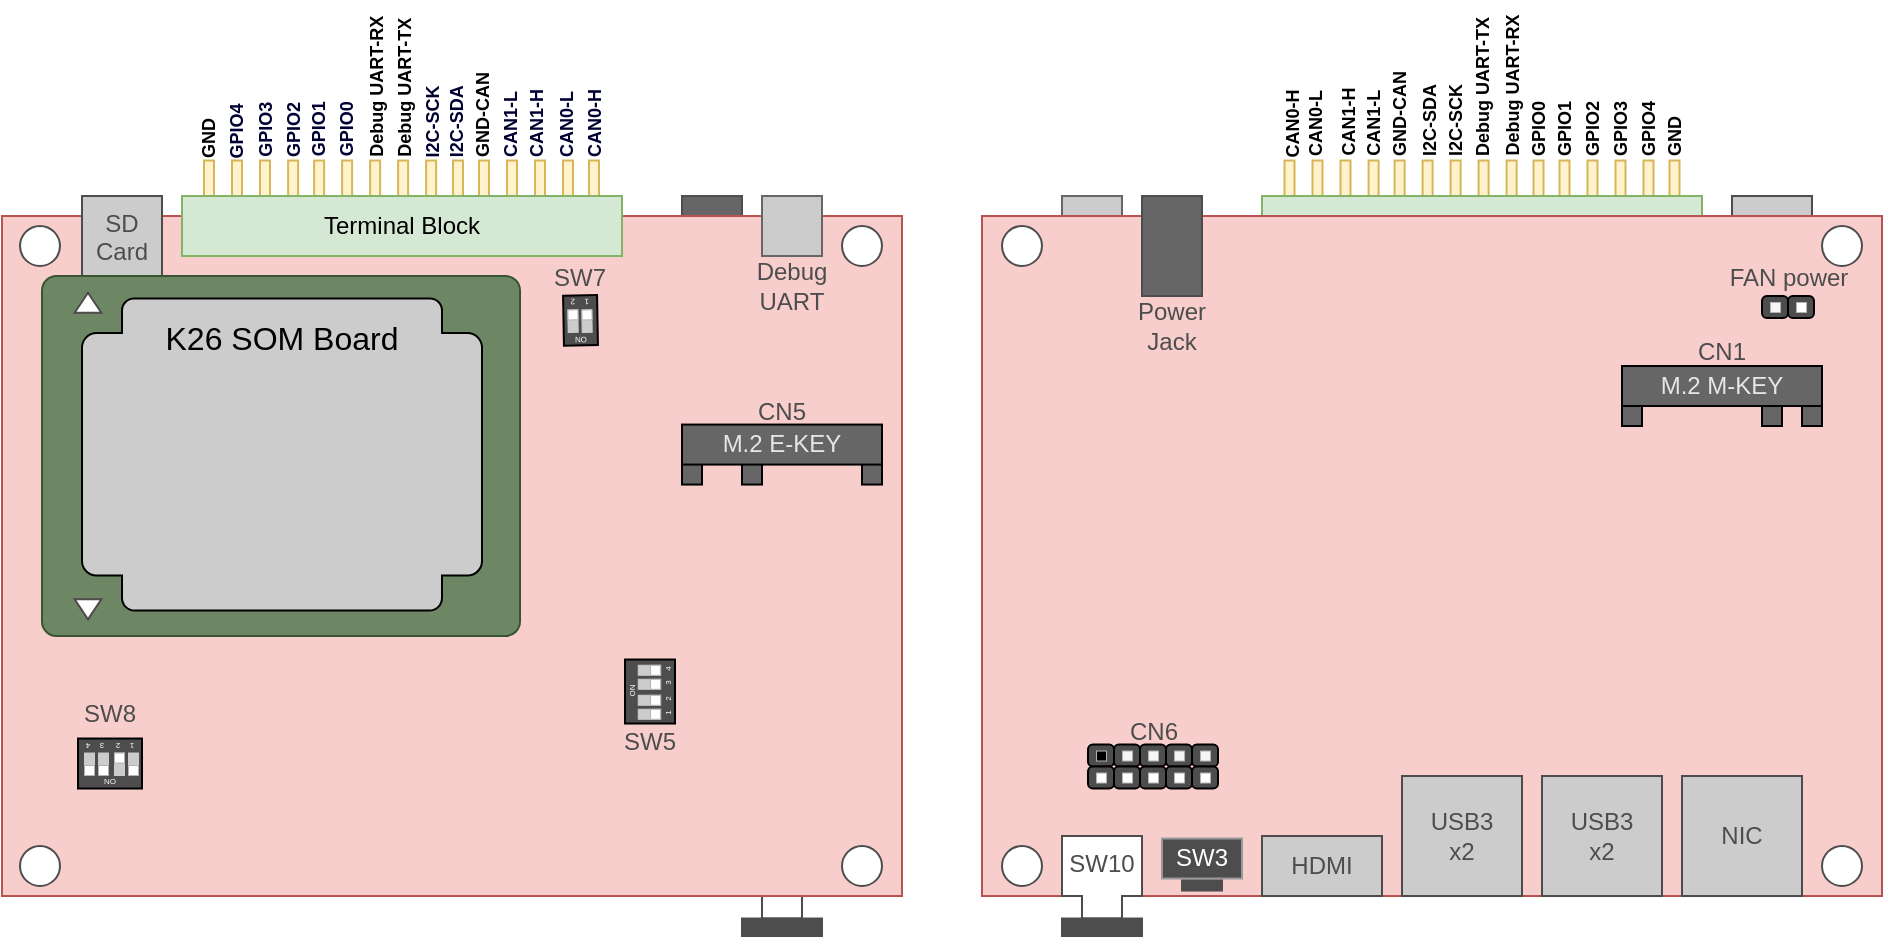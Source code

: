 <mxfile version="21.6.5" type="google">
  <diagram id="Auntro9jrCzOKTlbSB1T" name="Page-1">
    <mxGraphModel grid="1" page="1" gridSize="10" guides="1" tooltips="1" connect="1" arrows="1" fold="1" pageScale="1" pageWidth="850" pageHeight="1100" math="0" shadow="0">
      <root>
        <mxCell id="0" />
        <mxCell id="1" parent="0" />
        <mxCell id="RBWeou6Ohkpq0n6bIXao-404" value="" style="rounded=0;whiteSpace=wrap;html=1;strokeColor=#d6b656;fillColor=#fff2cc;" vertex="1" parent="1">
          <mxGeometry x="111.25" y="922.26" width="5" height="33.75" as="geometry" />
        </mxCell>
        <mxCell id="RBWeou6Ohkpq0n6bIXao-405" value="" style="rounded=0;whiteSpace=wrap;html=1;strokeColor=#d6b656;fillColor=#fff2cc;" vertex="1" parent="1">
          <mxGeometry x="125.25" y="922.26" width="5" height="33.75" as="geometry" />
        </mxCell>
        <mxCell id="RBWeou6Ohkpq0n6bIXao-406" value="" style="rounded=0;whiteSpace=wrap;html=1;strokeColor=#d6b656;fillColor=#fff2cc;" vertex="1" parent="1">
          <mxGeometry x="139.25" y="922.26" width="5" height="33.75" as="geometry" />
        </mxCell>
        <mxCell id="RBWeou6Ohkpq0n6bIXao-407" value="" style="rounded=0;whiteSpace=wrap;html=1;strokeColor=#d6b656;fillColor=#fff2cc;" vertex="1" parent="1">
          <mxGeometry x="153.31" y="922.26" width="5" height="33.75" as="geometry" />
        </mxCell>
        <mxCell id="RBWeou6Ohkpq0n6bIXao-408" value="" style="rounded=0;whiteSpace=wrap;html=1;strokeColor=#d6b656;fillColor=#fff2cc;" vertex="1" parent="1">
          <mxGeometry x="166.31" y="922.26" width="5" height="33.75" as="geometry" />
        </mxCell>
        <mxCell id="RBWeou6Ohkpq0n6bIXao-409" value="" style="rounded=0;whiteSpace=wrap;html=1;strokeColor=#d6b656;fillColor=#fff2cc;" vertex="1" parent="1">
          <mxGeometry x="180.31" y="922.26" width="5" height="33.75" as="geometry" />
        </mxCell>
        <mxCell id="RBWeou6Ohkpq0n6bIXao-410" value="" style="rounded=0;whiteSpace=wrap;html=1;strokeColor=#d6b656;fillColor=#fff2cc;" vertex="1" parent="1">
          <mxGeometry x="194.31" y="922.26" width="5" height="33.75" as="geometry" />
        </mxCell>
        <mxCell id="RBWeou6Ohkpq0n6bIXao-411" value="" style="rounded=0;whiteSpace=wrap;html=1;strokeColor=#d6b656;fillColor=#fff2cc;" vertex="1" parent="1">
          <mxGeometry x="208.31" y="922.26" width="5" height="33.75" as="geometry" />
        </mxCell>
        <mxCell id="RBWeou6Ohkpq0n6bIXao-412" value="" style="rounded=0;whiteSpace=wrap;html=1;strokeColor=#d6b656;fillColor=#fff2cc;" vertex="1" parent="1">
          <mxGeometry x="222.31" y="922.26" width="5" height="33.75" as="geometry" />
        </mxCell>
        <mxCell id="RBWeou6Ohkpq0n6bIXao-413" value="" style="rounded=0;whiteSpace=wrap;html=1;strokeColor=#d6b656;fillColor=#fff2cc;" vertex="1" parent="1">
          <mxGeometry x="235.75" y="922.26" width="5" height="33.75" as="geometry" />
        </mxCell>
        <mxCell id="RBWeou6Ohkpq0n6bIXao-414" value="" style="rounded=0;whiteSpace=wrap;html=1;strokeColor=#d6b656;fillColor=#fff2cc;" vertex="1" parent="1">
          <mxGeometry x="248.75" y="922.26" width="5" height="33.75" as="geometry" />
        </mxCell>
        <mxCell id="RBWeou6Ohkpq0n6bIXao-415" value="" style="rounded=0;whiteSpace=wrap;html=1;strokeColor=#d6b656;fillColor=#fff2cc;" vertex="1" parent="1">
          <mxGeometry x="262.75" y="922.26" width="5" height="33.75" as="geometry" />
        </mxCell>
        <mxCell id="RBWeou6Ohkpq0n6bIXao-416" value="" style="rounded=0;whiteSpace=wrap;html=1;strokeColor=#d6b656;fillColor=#fff2cc;" vertex="1" parent="1">
          <mxGeometry x="276.75" y="922.26" width="5" height="33.75" as="geometry" />
        </mxCell>
        <mxCell id="RBWeou6Ohkpq0n6bIXao-417" value="" style="rounded=0;whiteSpace=wrap;html=1;strokeColor=#d6b656;fillColor=#fff2cc;" vertex="1" parent="1">
          <mxGeometry x="290.75" y="922.26" width="5" height="33.75" as="geometry" />
        </mxCell>
        <mxCell id="RBWeou6Ohkpq0n6bIXao-418" value="" style="rounded=0;whiteSpace=wrap;html=1;strokeColor=#d6b656;fillColor=#fff2cc;" vertex="1" parent="1">
          <mxGeometry x="303.75" y="922.26" width="5" height="33.75" as="geometry" />
        </mxCell>
        <mxCell id="RBWeou6Ohkpq0n6bIXao-419" value="" style="rounded=0;whiteSpace=wrap;html=1;verticalAlign=top;strokeColor=#4D4D4D;fontColor=#4D4D4D;fillColor=#CCCCCC;" vertex="1" parent="1">
          <mxGeometry x="335" y="940.01" width="40" height="50" as="geometry" />
        </mxCell>
        <mxCell id="RBWeou6Ohkpq0n6bIXao-420" value="" style="rounded=0;whiteSpace=wrap;html=1;strokeColor=#666666;fontColor=#333333;fillColor=#CCCCCC;" vertex="1" parent="1">
          <mxGeometry y="940.01" width="30" height="30" as="geometry" />
        </mxCell>
        <mxCell id="RBWeou6Ohkpq0n6bIXao-421" value="" style="rounded=0;whiteSpace=wrap;html=1;strokeColor=#82b366;fillColor=#d5e8d4;" vertex="1" parent="1">
          <mxGeometry x="100" y="940.01" width="220" height="30" as="geometry" />
        </mxCell>
        <mxCell id="RBWeou6Ohkpq0n6bIXao-422" value="" style="rounded=0;whiteSpace=wrap;html=1;strokeColor=#b85450;fillColor=#f8cecc;" vertex="1" parent="1">
          <mxGeometry x="-40" y="950.01" width="450" height="340" as="geometry" />
        </mxCell>
        <mxCell id="RBWeou6Ohkpq0n6bIXao-423" value="" style="ellipse;whiteSpace=wrap;html=1;aspect=fixed;strokeColor=#4D4D4D;fontColor=#4D4D4D;" vertex="1" parent="1">
          <mxGeometry x="-30" y="955.01" width="20" height="20" as="geometry" />
        </mxCell>
        <mxCell id="RBWeou6Ohkpq0n6bIXao-424" value="" style="ellipse;whiteSpace=wrap;html=1;aspect=fixed;strokeColor=#4D4D4D;fontColor=#4D4D4D;" vertex="1" parent="1">
          <mxGeometry x="-30" y="1265.01" width="20" height="20" as="geometry" />
        </mxCell>
        <mxCell id="RBWeou6Ohkpq0n6bIXao-425" value="" style="ellipse;whiteSpace=wrap;html=1;aspect=fixed;strokeColor=#4D4D4D;fontColor=#4D4D4D;" vertex="1" parent="1">
          <mxGeometry x="380" y="1265.01" width="20" height="20" as="geometry" />
        </mxCell>
        <mxCell id="RBWeou6Ohkpq0n6bIXao-426" value="" style="ellipse;whiteSpace=wrap;html=1;aspect=fixed;strokeColor=#4D4D4D;fontColor=#4D4D4D;" vertex="1" parent="1">
          <mxGeometry x="380" y="955.01" width="20" height="20" as="geometry" />
        </mxCell>
        <mxCell id="RBWeou6Ohkpq0n6bIXao-427" value="" style="rounded=0;whiteSpace=wrap;html=1;strokeColor=#000000;fontColor=#4D4D4D;fillColor=#666666;" vertex="1" parent="1">
          <mxGeometry x="350" y="1035.01" width="10" height="20" as="geometry" />
        </mxCell>
        <mxCell id="RBWeou6Ohkpq0n6bIXao-428" value="" style="rounded=0;whiteSpace=wrap;html=1;strokeColor=#000000;fontColor=#4D4D4D;fillColor=#666666;" vertex="1" parent="1">
          <mxGeometry x="280" y="1035.01" width="10" height="20" as="geometry" />
        </mxCell>
        <mxCell id="RBWeou6Ohkpq0n6bIXao-429" value="" style="rounded=0;whiteSpace=wrap;html=1;strokeColor=#000000;fontColor=#4D4D4D;fillColor=#666666;" vertex="1" parent="1">
          <mxGeometry x="370" y="1035.01" width="10" height="20" as="geometry" />
        </mxCell>
        <mxCell id="RBWeou6Ohkpq0n6bIXao-430" value="&lt;span&gt;&lt;font color=&quot;#e6e6e6&quot;&gt;M.2 M-KEY&lt;/font&gt;&lt;/span&gt;" style="rounded=0;whiteSpace=wrap;html=1;strokeColor=#000000;fontColor=#4D4D4D;fillColor=#666666;" vertex="1" parent="1">
          <mxGeometry x="280" y="1025.01" width="100" height="20" as="geometry" />
        </mxCell>
        <mxCell id="RBWeou6Ohkpq0n6bIXao-431" value="NIC" style="rounded=0;whiteSpace=wrap;html=1;strokeColor=#4D4D4D;fontColor=#4D4D4D;fillColor=#CCCCCC;" vertex="1" parent="1">
          <mxGeometry x="310" y="1230.01" width="60" height="60" as="geometry" />
        </mxCell>
        <mxCell id="RBWeou6Ohkpq0n6bIXao-432" value="&lt;div&gt;USB3&lt;/div&gt;x2" style="rounded=0;whiteSpace=wrap;html=1;strokeColor=#4D4D4D;fontColor=#4D4D4D;fillColor=#CCCCCC;" vertex="1" parent="1">
          <mxGeometry x="170" y="1230.01" width="60" height="60" as="geometry" />
        </mxCell>
        <mxCell id="RBWeou6Ohkpq0n6bIXao-433" value="&lt;div&gt;USB3&lt;/div&gt;&lt;div&gt;x2&lt;br&gt;&lt;/div&gt;" style="rounded=0;whiteSpace=wrap;html=1;strokeColor=#4D4D4D;fontColor=#4D4D4D;fillColor=#CCCCCC;" vertex="1" parent="1">
          <mxGeometry x="240" y="1230.01" width="60" height="60" as="geometry" />
        </mxCell>
        <mxCell id="RBWeou6Ohkpq0n6bIXao-434" value="HDMI" style="rounded=0;whiteSpace=wrap;html=1;strokeColor=#4D4D4D;fontColor=#4D4D4D;fillColor=#CCCCCC;" vertex="1" parent="1">
          <mxGeometry x="100" y="1260.01" width="60" height="30" as="geometry" />
        </mxCell>
        <mxCell id="RBWeou6Ohkpq0n6bIXao-435" value="&lt;font color=&quot;#ffffff&quot;&gt;SW3&lt;/font&gt;" style="rounded=0;whiteSpace=wrap;html=1;strokeColor=#999999;fontColor=#4D4D4D;fillColor=#4D4D4D;" vertex="1" parent="1">
          <mxGeometry x="50" y="1261.26" width="40" height="20" as="geometry" />
        </mxCell>
        <mxCell id="RBWeou6Ohkpq0n6bIXao-436" value="" style="rounded=0;whiteSpace=wrap;html=1;strokeColor=#4D4D4D;fontColor=#4D4D4D;fillColor=#666666;" vertex="1" parent="1">
          <mxGeometry x="40" y="940.01" width="30" height="50" as="geometry" />
        </mxCell>
        <mxCell id="RBWeou6Ohkpq0n6bIXao-437" value="SW10" style="shape=tee;whiteSpace=wrap;html=1;dx=20;dy=30;verticalAlign=top;strokeColor=#4D4D4D;fontColor=#4D4D4D;" vertex="1" parent="1">
          <mxGeometry y="1260.01" width="40" height="41.25" as="geometry" />
        </mxCell>
        <mxCell id="RBWeou6Ohkpq0n6bIXao-438" value="&lt;div&gt;Power&lt;/div&gt;&lt;div&gt;Jack&lt;br&gt;&lt;/div&gt;" style="text;html=1;strokeColor=none;fillColor=none;align=center;verticalAlign=middle;whiteSpace=wrap;rounded=0;fontColor=#4D4D4D;" vertex="1" parent="1">
          <mxGeometry x="25" y="990.01" width="60" height="30" as="geometry" />
        </mxCell>
        <mxCell id="RBWeou6Ohkpq0n6bIXao-439" value="" style="rounded=0;whiteSpace=wrap;html=1;strokeColor=#4D4D4D;fontColor=#4D4D4D;fillColor=#4D4D4D;" vertex="1" parent="1">
          <mxGeometry x="60" y="1282.26" width="20" height="5" as="geometry" />
        </mxCell>
        <mxCell id="RBWeou6Ohkpq0n6bIXao-440" value="" style="group" connectable="0" vertex="1" parent="1">
          <mxGeometry x="65" y="1214.26" width="13" height="22" as="geometry" />
        </mxCell>
        <mxCell id="RBWeou6Ohkpq0n6bIXao-441" value="" style="rounded=1;whiteSpace=wrap;html=1;labelBackgroundColor=none;fontSize=16;fontColor=#000000;strokeColor=default;strokeWidth=1;fillColor=#4D4D4D;gradientColor=none;arcSize=22;" vertex="1" parent="RBWeou6Ohkpq0n6bIXao-440">
          <mxGeometry width="13" height="11" as="geometry" />
        </mxCell>
        <mxCell id="RBWeou6Ohkpq0n6bIXao-442" value="" style="rounded=1;whiteSpace=wrap;html=1;labelBackgroundColor=none;fontSize=16;fontColor=#000000;strokeColor=default;strokeWidth=1;fillColor=#4D4D4D;gradientColor=none;arcSize=22;" vertex="1" parent="RBWeou6Ohkpq0n6bIXao-440">
          <mxGeometry y="11" width="13" height="11" as="geometry" />
        </mxCell>
        <mxCell id="RBWeou6Ohkpq0n6bIXao-443" value="" style="rounded=0;whiteSpace=wrap;html=1;labelBackgroundColor=none;fontSize=16;strokeColor=#B3B3B3;strokeWidth=0.5;fillColor=#f5f5f5;fontColor=#333333;" vertex="1" parent="RBWeou6Ohkpq0n6bIXao-440">
          <mxGeometry x="4" y="3" width="5" height="5" as="geometry" />
        </mxCell>
        <mxCell id="RBWeou6Ohkpq0n6bIXao-444" value="" style="rounded=0;whiteSpace=wrap;html=1;labelBackgroundColor=none;fontSize=16;strokeColor=#B3B3B3;strokeWidth=0.5;fillColor=#FFFFFF;" vertex="1" parent="RBWeou6Ohkpq0n6bIXao-440">
          <mxGeometry x="4" y="14" width="5" height="5" as="geometry" />
        </mxCell>
        <mxCell id="RBWeou6Ohkpq0n6bIXao-452" value="&lt;div style=&quot;font-size: 9px;&quot;&gt;&lt;font&gt;&lt;span&gt;GND&lt;/span&gt;&lt;/font&gt;-CAN&lt;/div&gt;" style="text;html=1;strokeColor=none;fillColor=none;align=left;verticalAlign=middle;whiteSpace=wrap;rounded=0;rotation=-90;fontColor=#000000;fontStyle=1" vertex="1" parent="1">
          <mxGeometry x="137.51" y="883.04" width="62.97" height="15" as="geometry" />
        </mxCell>
        <mxCell id="RBWeou6Ohkpq0n6bIXao-453" value="&lt;div style=&quot;font-size: 9px;&quot;&gt;&lt;font color=&quot;#000000&quot; style=&quot;font-size: 9px;&quot;&gt;&lt;b&gt;GND&lt;/b&gt;&lt;/font&gt;&lt;/div&gt;" style="text;html=1;strokeColor=none;fillColor=none;align=left;verticalAlign=middle;whiteSpace=wrap;rounded=0;rotation=-90;fontColor=#4D4D4D;" vertex="1" parent="1">
          <mxGeometry x="294.93" y="902.98" width="22.63" height="15" as="geometry" />
        </mxCell>
        <mxCell id="RBWeou6Ohkpq0n6bIXao-454" value="&lt;div style=&quot;font-size: 9px;&quot;&gt;&lt;b style=&quot;&quot;&gt;&lt;font color=&quot;#000000&quot;&gt;GPIO4&lt;/font&gt;&lt;/b&gt;&lt;br&gt;&lt;/div&gt;" style="text;html=1;strokeColor=none;fillColor=none;align=left;verticalAlign=middle;whiteSpace=wrap;rounded=0;rotation=-90;fontColor=#4D4D4D;" vertex="1" parent="1">
          <mxGeometry x="281.93" y="902.98" width="22.63" height="15" as="geometry" />
        </mxCell>
        <mxCell id="RBWeou6Ohkpq0n6bIXao-455" value="&lt;div style=&quot;font-size: 9px;&quot;&gt;&lt;b style=&quot;&quot;&gt;&lt;font color=&quot;#000000&quot;&gt;GPIO3&lt;/font&gt;&lt;/b&gt;&lt;br&gt;&lt;/div&gt;" style="text;html=1;strokeColor=none;fillColor=none;align=left;verticalAlign=middle;whiteSpace=wrap;rounded=0;rotation=-90;fontColor=#4D4D4D;" vertex="1" parent="1">
          <mxGeometry x="267.93" y="902.98" width="22.63" height="15" as="geometry" />
        </mxCell>
        <mxCell id="RBWeou6Ohkpq0n6bIXao-456" value="&lt;div style=&quot;font-size: 9px;&quot;&gt;&lt;b style=&quot;&quot;&gt;&lt;font color=&quot;#000000&quot;&gt;GPIO2&lt;/font&gt;&lt;/b&gt;&lt;/div&gt;" style="text;html=1;strokeColor=none;fillColor=none;align=left;verticalAlign=middle;whiteSpace=wrap;rounded=0;rotation=-90;fontColor=#4D4D4D;" vertex="1" parent="1">
          <mxGeometry x="253.93" y="902.98" width="22.63" height="15" as="geometry" />
        </mxCell>
        <mxCell id="RBWeou6Ohkpq0n6bIXao-457" value="&lt;div style=&quot;font-size: 9px;&quot;&gt;&lt;b style=&quot;&quot;&gt;&lt;font color=&quot;#000000&quot;&gt;GPIO1&lt;/font&gt;&lt;/b&gt;&lt;/div&gt;" style="text;html=1;strokeColor=none;fillColor=none;align=left;verticalAlign=middle;whiteSpace=wrap;rounded=0;rotation=-90;fontColor=#4D4D4D;" vertex="1" parent="1">
          <mxGeometry x="239.94" y="902.98" width="22.63" height="15" as="geometry" />
        </mxCell>
        <mxCell id="RBWeou6Ohkpq0n6bIXao-458" value="&lt;div style=&quot;font-size: 9px;&quot;&gt;&lt;b style=&quot;&quot;&gt;&lt;font color=&quot;#000000&quot;&gt;GPIO0&lt;/font&gt;&lt;/b&gt;&lt;/div&gt;" style="text;html=1;strokeColor=none;fillColor=none;align=left;verticalAlign=middle;whiteSpace=wrap;rounded=0;rotation=-90;fontColor=#4D4D4D;" vertex="1" parent="1">
          <mxGeometry x="226.93" y="902.98" width="22.63" height="15" as="geometry" />
        </mxCell>
        <mxCell id="RBWeou6Ohkpq0n6bIXao-459" value="&lt;div style=&quot;font-size: 9px;&quot;&gt;&lt;font color=&quot;#000000&quot;&gt;&lt;b&gt;Debug UART-RX&lt;/b&gt;&lt;/font&gt;&lt;br&gt;&lt;/div&gt;" style="text;html=1;strokeColor=none;fillColor=none;align=left;verticalAlign=middle;whiteSpace=wrap;rounded=0;rotation=-90;fontColor=#4D4D4D;" vertex="1" parent="1">
          <mxGeometry x="185.78" y="874.55" width="78.94" height="15" as="geometry" />
        </mxCell>
        <mxCell id="RBWeou6Ohkpq0n6bIXao-460" value="&lt;div style=&quot;font-size: 9px;&quot;&gt;&lt;font color=&quot;#000000&quot;&gt;&lt;b&gt;Debug UART-&lt;span style=&quot;background-color: initial;&quot;&gt;TX&lt;/span&gt;&lt;/b&gt;&lt;/font&gt;&lt;/div&gt;" style="text;html=1;strokeColor=none;fillColor=none;align=left;verticalAlign=middle;whiteSpace=wrap;rounded=0;rotation=-90;fontColor=#4D4D4D;" vertex="1" parent="1">
          <mxGeometry x="174.49" y="878.55" width="71.51" height="15" as="geometry" />
        </mxCell>
        <mxCell id="RBWeou6Ohkpq0n6bIXao-461" value="&lt;div style=&quot;font-size: 9px;&quot;&gt;&lt;div&gt;&lt;b style=&quot;&quot;&gt;&lt;font color=&quot;#000000&quot;&gt;I2C-SCK&lt;/font&gt;&lt;/b&gt;&lt;/div&gt;&lt;/div&gt;" style="text;html=1;strokeColor=none;fillColor=none;align=left;verticalAlign=middle;whiteSpace=wrap;rounded=0;rotation=-90;fontColor=#4D4D4D;" vertex="1" parent="1">
          <mxGeometry x="175" y="892.55" width="43.94" height="15" as="geometry" />
        </mxCell>
        <mxCell id="RBWeou6Ohkpq0n6bIXao-462" value="&lt;div style=&quot;font-size: 9px;&quot;&gt;&lt;b style=&quot;&quot;&gt;&lt;font color=&quot;#000000&quot;&gt;I2C-SDA&lt;/font&gt;&lt;/b&gt;&lt;br&gt;&lt;/div&gt;" style="text;html=1;strokeColor=none;fillColor=none;align=left;verticalAlign=middle;whiteSpace=wrap;rounded=0;rotation=-90;fontColor=#4D4D4D;" vertex="1" parent="1">
          <mxGeometry x="162.03" y="892.55" width="43.94" height="15" as="geometry" />
        </mxCell>
        <mxCell id="RBWeou6Ohkpq0n6bIXao-463" value="&lt;div style=&quot;font-size: 9px;&quot;&gt;&lt;div&gt;&lt;b style=&quot;&quot;&gt;&lt;font color=&quot;#000000&quot;&gt;CAN1-L&lt;/font&gt;&lt;/b&gt;&lt;/div&gt;&lt;/div&gt;" style="text;html=1;strokeColor=none;fillColor=none;align=left;verticalAlign=middle;whiteSpace=wrap;rounded=0;rotation=-90;fontColor=#4D4D4D;" vertex="1" parent="1">
          <mxGeometry x="133.84" y="892.55" width="43.94" height="15" as="geometry" />
        </mxCell>
        <mxCell id="RBWeou6Ohkpq0n6bIXao-464" value="&lt;div style=&quot;font-size: 9px;&quot;&gt;&lt;div&gt;&lt;b style=&quot;&quot;&gt;&lt;font color=&quot;#000000&quot;&gt;CAN1-H&lt;/font&gt;&lt;/b&gt;&lt;/div&gt;&lt;/div&gt;" style="text;html=1;strokeColor=none;fillColor=none;align=left;verticalAlign=middle;whiteSpace=wrap;rounded=0;rotation=-90;fontColor=#4D4D4D;" vertex="1" parent="1">
          <mxGeometry x="121.06" y="892.26" width="43.94" height="15" as="geometry" />
        </mxCell>
        <mxCell id="RBWeou6Ohkpq0n6bIXao-465" value="&lt;div style=&quot;font-size: 9px;&quot;&gt;&lt;b style=&quot;&quot;&gt;&lt;font color=&quot;#000000&quot;&gt;CAN0-L&lt;/font&gt;&lt;/b&gt;&lt;br&gt;&lt;/div&gt;" style="text;html=1;strokeColor=none;fillColor=none;align=left;verticalAlign=middle;whiteSpace=wrap;rounded=0;rotation=-90;fontColor=#4D4D4D;" vertex="1" parent="1">
          <mxGeometry x="105.03" y="892.55" width="43.94" height="15" as="geometry" />
        </mxCell>
        <mxCell id="RBWeou6Ohkpq0n6bIXao-466" value="&lt;div style=&quot;font-size: 9px;&quot;&gt;&lt;b style=&quot;&quot;&gt;&lt;font color=&quot;#000000&quot;&gt;CAN0-H&lt;/font&gt;&lt;/b&gt;&lt;br&gt;&lt;/div&gt;" style="text;html=1;strokeColor=none;fillColor=none;align=left;verticalAlign=middle;whiteSpace=wrap;rounded=0;rotation=-90;fontColor=#4D4D4D;" vertex="1" parent="1">
          <mxGeometry x="93.03" y="893.26" width="43.94" height="15" as="geometry" />
        </mxCell>
        <mxCell id="RBWeou6Ohkpq0n6bIXao-547" value="&lt;div style=&quot;font-size: 9px;&quot;&gt;&lt;font color=&quot;#000000&quot;&gt;&lt;b&gt;GND-CAN&lt;/b&gt;&lt;/font&gt;&lt;br&gt;&lt;/div&gt;" style="text;html=1;strokeColor=none;fillColor=none;align=left;verticalAlign=middle;whiteSpace=wrap;rounded=0;rotation=-90;fontColor=#4D4D4D;" vertex="1" parent="1">
          <mxGeometry x="-319.49" y="884.46" width="60.97" height="15" as="geometry" />
        </mxCell>
        <mxCell id="RBWeou6Ohkpq0n6bIXao-548" value="" style="rounded=0;whiteSpace=wrap;html=1;strokeColor=#d6b656;fillColor=#fff2cc;" vertex="1" parent="1">
          <mxGeometry x="-429" y="922.26" width="5" height="33.75" as="geometry" />
        </mxCell>
        <mxCell id="RBWeou6Ohkpq0n6bIXao-550" value="" style="rounded=0;whiteSpace=wrap;html=1;strokeColor=#d6b656;fillColor=#fff2cc;" vertex="1" parent="1">
          <mxGeometry x="-415" y="922.26" width="5" height="33.75" as="geometry" />
        </mxCell>
        <mxCell id="RBWeou6Ohkpq0n6bIXao-552" value="" style="rounded=0;whiteSpace=wrap;html=1;strokeColor=#d6b656;fillColor=#fff2cc;" vertex="1" parent="1">
          <mxGeometry x="-401" y="922.26" width="5" height="33.75" as="geometry" />
        </mxCell>
        <mxCell id="RBWeou6Ohkpq0n6bIXao-554" value="" style="rounded=0;whiteSpace=wrap;html=1;strokeColor=#d6b656;fillColor=#fff2cc;" vertex="1" parent="1">
          <mxGeometry x="-386.94" y="922.26" width="5" height="33.75" as="geometry" />
        </mxCell>
        <mxCell id="RBWeou6Ohkpq0n6bIXao-555" value="" style="rounded=0;whiteSpace=wrap;html=1;strokeColor=#d6b656;fillColor=#fff2cc;" vertex="1" parent="1">
          <mxGeometry x="-373.94" y="922.26" width="5" height="33.75" as="geometry" />
        </mxCell>
        <mxCell id="RBWeou6Ohkpq0n6bIXao-556" value="" style="rounded=0;whiteSpace=wrap;html=1;strokeColor=#d6b656;fillColor=#fff2cc;" vertex="1" parent="1">
          <mxGeometry x="-359.94" y="922.26" width="5" height="33.75" as="geometry" />
        </mxCell>
        <mxCell id="RBWeou6Ohkpq0n6bIXao-557" value="" style="rounded=0;whiteSpace=wrap;html=1;strokeColor=#d6b656;fillColor=#fff2cc;" vertex="1" parent="1">
          <mxGeometry x="-345.94" y="922.26" width="5" height="33.75" as="geometry" />
        </mxCell>
        <mxCell id="RBWeou6Ohkpq0n6bIXao-558" value="" style="rounded=0;whiteSpace=wrap;html=1;strokeColor=#d6b656;fillColor=#fff2cc;" vertex="1" parent="1">
          <mxGeometry x="-331.94" y="922.26" width="5" height="33.75" as="geometry" />
        </mxCell>
        <mxCell id="RBWeou6Ohkpq0n6bIXao-559" value="" style="rounded=0;whiteSpace=wrap;html=1;strokeColor=#d6b656;fillColor=#fff2cc;" vertex="1" parent="1">
          <mxGeometry x="-317.94" y="922.26" width="5" height="33.75" as="geometry" />
        </mxCell>
        <mxCell id="RBWeou6Ohkpq0n6bIXao-560" value="" style="rounded=0;whiteSpace=wrap;html=1;strokeColor=#d6b656;fillColor=#fff2cc;" vertex="1" parent="1">
          <mxGeometry x="-304.5" y="922.26" width="5" height="33.75" as="geometry" />
        </mxCell>
        <mxCell id="RBWeou6Ohkpq0n6bIXao-561" value="" style="rounded=0;whiteSpace=wrap;html=1;strokeColor=#d6b656;fillColor=#fff2cc;" vertex="1" parent="1">
          <mxGeometry x="-291.5" y="922.26" width="5" height="33.75" as="geometry" />
        </mxCell>
        <mxCell id="RBWeou6Ohkpq0n6bIXao-562" value="" style="rounded=0;whiteSpace=wrap;html=1;strokeColor=#d6b656;fillColor=#fff2cc;" vertex="1" parent="1">
          <mxGeometry x="-277.5" y="922.26" width="5" height="33.75" as="geometry" />
        </mxCell>
        <mxCell id="RBWeou6Ohkpq0n6bIXao-563" value="" style="rounded=0;whiteSpace=wrap;html=1;strokeColor=#d6b656;fillColor=#fff2cc;" vertex="1" parent="1">
          <mxGeometry x="-263.5" y="922.26" width="5" height="33.75" as="geometry" />
        </mxCell>
        <mxCell id="RBWeou6Ohkpq0n6bIXao-564" value="" style="rounded=0;whiteSpace=wrap;html=1;strokeColor=#d6b656;fillColor=#fff2cc;" vertex="1" parent="1">
          <mxGeometry x="-249.5" y="922.26" width="5" height="33.75" as="geometry" />
        </mxCell>
        <mxCell id="RBWeou6Ohkpq0n6bIXao-565" value="" style="rounded=0;whiteSpace=wrap;html=1;strokeColor=#d6b656;fillColor=#fff2cc;" vertex="1" parent="1">
          <mxGeometry x="-236.5" y="922.26" width="5" height="33.75" as="geometry" />
        </mxCell>
        <mxCell id="RBWeou6Ohkpq0n6bIXao-566" value="LED" style="shape=tee;whiteSpace=wrap;html=1;dx=20;dy=30;verticalAlign=top;strokeColor=#4D4D4D;fontColor=#4D4D4D;" vertex="1" parent="1">
          <mxGeometry x="-160.0" y="1260.01" width="40" height="41.25" as="geometry" />
        </mxCell>
        <mxCell id="RBWeou6Ohkpq0n6bIXao-567" value="" style="rounded=0;whiteSpace=wrap;html=1;strokeColor=#4D4D4D;fontColor=#4D4D4D;fillColor=#666666;" vertex="1" parent="1">
          <mxGeometry x="-190.0" y="940.01" width="30" height="30" as="geometry" />
        </mxCell>
        <mxCell id="RBWeou6Ohkpq0n6bIXao-568" value="" style="rounded=0;whiteSpace=wrap;html=1;strokeColor=#b85450;fillColor=#f8cecc;" vertex="1" parent="1">
          <mxGeometry x="-530" y="950.01" width="450" height="340" as="geometry" />
        </mxCell>
        <mxCell id="RBWeou6Ohkpq0n6bIXao-569" value="" style="ellipse;whiteSpace=wrap;html=1;aspect=fixed;strokeColor=#4D4D4D;fontColor=#4D4D4D;" vertex="1" parent="1">
          <mxGeometry x="-521" y="955.01" width="20" height="20" as="geometry" />
        </mxCell>
        <mxCell id="RBWeou6Ohkpq0n6bIXao-570" value="" style="ellipse;whiteSpace=wrap;html=1;aspect=fixed;strokeColor=#4D4D4D;fontColor=#4D4D4D;" vertex="1" parent="1">
          <mxGeometry x="-521" y="1265.01" width="20" height="20" as="geometry" />
        </mxCell>
        <mxCell id="RBWeou6Ohkpq0n6bIXao-571" value="" style="ellipse;whiteSpace=wrap;html=1;aspect=fixed;strokeColor=#4D4D4D;fontColor=#4D4D4D;" vertex="1" parent="1">
          <mxGeometry x="-110.0" y="1265.01" width="20" height="20" as="geometry" />
        </mxCell>
        <mxCell id="RBWeou6Ohkpq0n6bIXao-572" value="" style="ellipse;whiteSpace=wrap;html=1;aspect=fixed;strokeColor=#4D4D4D;fontColor=#4D4D4D;fillColor=default;" vertex="1" parent="1">
          <mxGeometry x="-110.0" y="955.01" width="20" height="20" as="geometry" />
        </mxCell>
        <mxCell id="RBWeou6Ohkpq0n6bIXao-573" value="Terminal Block" style="rounded=0;whiteSpace=wrap;html=1;strokeColor=#82b366;fillColor=#d5e8d4;" vertex="1" parent="1">
          <mxGeometry x="-440" y="940.01" width="220" height="30" as="geometry" />
        </mxCell>
        <mxCell id="RBWeou6Ohkpq0n6bIXao-574" value="" style="rounded=0;whiteSpace=wrap;html=1;strokeColor=#666666;fontColor=#333333;fillColor=#CCCCCC;" vertex="1" parent="1">
          <mxGeometry x="-150.0" y="940.01" width="30" height="30" as="geometry" />
        </mxCell>
        <mxCell id="RBWeou6Ohkpq0n6bIXao-575" value="" style="rounded=0;whiteSpace=wrap;html=1;strokeColor=#000000;fontColor=#4D4D4D;fillColor=#666666;" vertex="1" parent="1">
          <mxGeometry x="-160.0" y="1064.28" width="10" height="20" as="geometry" />
        </mxCell>
        <mxCell id="RBWeou6Ohkpq0n6bIXao-576" value="" style="rounded=0;whiteSpace=wrap;html=1;strokeColor=#000000;fontColor=#4D4D4D;fillColor=#666666;" vertex="1" parent="1">
          <mxGeometry x="-190.0" y="1064.28" width="10" height="20" as="geometry" />
        </mxCell>
        <mxCell id="RBWeou6Ohkpq0n6bIXao-577" value="" style="rounded=0;whiteSpace=wrap;html=1;strokeColor=#000000;fontColor=#4D4D4D;fillColor=#666666;" vertex="1" parent="1">
          <mxGeometry x="-100.0" y="1064.28" width="10" height="20" as="geometry" />
        </mxCell>
        <mxCell id="RBWeou6Ohkpq0n6bIXao-578" value="&lt;font color=&quot;#e6e6e6&quot;&gt;M.2 E-KEY&lt;/font&gt;" style="rounded=0;whiteSpace=wrap;html=1;strokeColor=#000000;fontColor=#4D4D4D;fillColor=#666666;" vertex="1" parent="1">
          <mxGeometry x="-190.0" y="1054.28" width="100" height="20" as="geometry" />
        </mxCell>
        <mxCell id="RBWeou6Ohkpq0n6bIXao-579" value="&lt;div&gt;SD&lt;/div&gt;&lt;div&gt;Card&lt;br&gt;&lt;/div&gt;" style="rounded=0;whiteSpace=wrap;html=1;verticalAlign=top;strokeColor=#4D4D4D;fontColor=#4D4D4D;fillColor=#CCCCCC;" vertex="1" parent="1">
          <mxGeometry x="-490" y="940.01" width="40" height="50" as="geometry" />
        </mxCell>
        <mxCell id="RBWeou6Ohkpq0n6bIXao-580" value="&lt;div&gt;&lt;br&gt;&lt;/div&gt;" style="rounded=1;whiteSpace=wrap;html=1;strokeColor=#3A5431;fillColor=#6d8764;fontColor=#ffffff;arcSize=4;" vertex="1" parent="1">
          <mxGeometry x="-510" y="980.01" width="239" height="180" as="geometry" />
        </mxCell>
        <mxCell id="RBWeou6Ohkpq0n6bIXao-581" value="" style="triangle;whiteSpace=wrap;html=1;rotation=90;strokeColor=#4D4D4D;fontColor=#4D4D4D;" vertex="1" parent="1">
          <mxGeometry x="-492" y="1140.01" width="10" height="13.33" as="geometry" />
        </mxCell>
        <mxCell id="RBWeou6Ohkpq0n6bIXao-582" value="" style="triangle;whiteSpace=wrap;html=1;rotation=-90;strokeColor=#4D4D4D;fontColor=#4D4D4D;" vertex="1" parent="1">
          <mxGeometry x="-492" y="986.68" width="10" height="13.33" as="geometry" />
        </mxCell>
        <mxCell id="RBWeou6Ohkpq0n6bIXao-583" value="Debug UART" style="text;html=1;strokeColor=none;fillColor=none;align=center;verticalAlign=middle;whiteSpace=wrap;rounded=0;fontColor=#4D4D4D;" vertex="1" parent="1">
          <mxGeometry x="-165.0" y="970.01" width="60" height="30" as="geometry" />
        </mxCell>
        <mxCell id="RBWeou6Ohkpq0n6bIXao-584" value="" style="group" connectable="0" vertex="1" parent="1">
          <mxGeometry x="-490" y="991.26" width="200" height="156.03" as="geometry" />
        </mxCell>
        <mxCell id="RBWeou6Ohkpq0n6bIXao-585" value="" style="rounded=1;whiteSpace=wrap;html=1;labelBackgroundColor=none;fontSize=16;fontColor=#E6E6E6;strokeColor=#000000;fillColor=#CCCCCC;arcSize=20;" vertex="1" parent="RBWeou6Ohkpq0n6bIXao-584">
          <mxGeometry x="20" width="160" height="30" as="geometry" />
        </mxCell>
        <mxCell id="RBWeou6Ohkpq0n6bIXao-586" value="" style="rounded=1;whiteSpace=wrap;html=1;labelBackgroundColor=none;fontSize=16;fontColor=#E6E6E6;strokeColor=#000000;fillColor=#CCCCCC;arcSize=21;" vertex="1" parent="RBWeou6Ohkpq0n6bIXao-584">
          <mxGeometry x="20" y="126.03" width="160" height="30" as="geometry" />
        </mxCell>
        <mxCell id="RBWeou6Ohkpq0n6bIXao-587" value="" style="rounded=1;whiteSpace=wrap;html=1;labelBackgroundColor=none;fontSize=16;fontColor=#E6E6E6;strokeColor=#000000;fillColor=#CCCCCC;arcSize=6;" vertex="1" parent="RBWeou6Ohkpq0n6bIXao-584">
          <mxGeometry y="17.28" width="200" height="121.25" as="geometry" />
        </mxCell>
        <mxCell id="RBWeou6Ohkpq0n6bIXao-588" value="" style="rounded=1;whiteSpace=wrap;html=1;labelBackgroundColor=none;fontSize=16;fontColor=#E6E6E6;strokeColor=none;fillColor=#CCCCCC;arcSize=0;gradientColor=none;" vertex="1" parent="RBWeou6Ohkpq0n6bIXao-584">
          <mxGeometry x="20.5" y="117.28" width="159" height="30" as="geometry" />
        </mxCell>
        <mxCell id="RBWeou6Ohkpq0n6bIXao-589" value="" style="rounded=1;whiteSpace=wrap;html=1;labelBackgroundColor=none;fontSize=16;fontColor=#E6E6E6;strokeColor=none;fillColor=#CCCCCC;arcSize=0;gradientColor=none;" vertex="1" parent="RBWeou6Ohkpq0n6bIXao-584">
          <mxGeometry x="20.5" y="12.28" width="159" height="30" as="geometry" />
        </mxCell>
        <mxCell id="RBWeou6Ohkpq0n6bIXao-590" value="&lt;div&gt;&lt;font color=&quot;#000000&quot;&gt;K26 SOM Board&lt;/font&gt;&lt;/div&gt;" style="text;html=1;strokeColor=none;fillColor=none;align=center;verticalAlign=middle;whiteSpace=wrap;rounded=0;labelBackgroundColor=none;fontSize=16;fontColor=#E6E6E6;" vertex="1" parent="RBWeou6Ohkpq0n6bIXao-584">
          <mxGeometry x="30" y="4.26" width="140" height="30" as="geometry" />
        </mxCell>
        <mxCell id="RBWeou6Ohkpq0n6bIXao-591" value="SW7" style="text;html=1;strokeColor=none;fillColor=none;align=center;verticalAlign=middle;whiteSpace=wrap;rounded=0;fontColor=#4D4D4D;" vertex="1" parent="1">
          <mxGeometry x="-256.5" y="971.26" width="30" height="20" as="geometry" />
        </mxCell>
        <mxCell id="RBWeou6Ohkpq0n6bIXao-600" value="SW8" style="text;html=1;strokeColor=none;fillColor=none;align=center;verticalAlign=middle;whiteSpace=wrap;rounded=0;fontColor=#4D4D4D;" vertex="1" parent="1">
          <mxGeometry x="-491" y="1188.76" width="30" height="20" as="geometry" />
        </mxCell>
        <mxCell id="RBWeou6Ohkpq0n6bIXao-601" value="SW5" style="text;html=1;strokeColor=none;fillColor=none;align=center;verticalAlign=middle;whiteSpace=wrap;rounded=0;fontColor=#4D4D4D;" vertex="1" parent="1">
          <mxGeometry x="-221.0" y="1202.51" width="30" height="20" as="geometry" />
        </mxCell>
        <mxCell id="RBWeou6Ohkpq0n6bIXao-602" value="" style="group;rotation=-180;" connectable="0" vertex="1" parent="1">
          <mxGeometry x="-492" y="1211.26" width="32.25" height="28.87" as="geometry" />
        </mxCell>
        <mxCell id="RBWeou6Ohkpq0n6bIXao-603" value="" style="rounded=0;whiteSpace=wrap;html=1;labelBackgroundColor=none;fontSize=16;fontColor=#000000;strokeColor=default;strokeWidth=1;fillColor=#4D4D4D;gradientColor=none;rotation=-180;" vertex="1" parent="RBWeou6Ohkpq0n6bIXao-602">
          <mxGeometry width="32" height="25" as="geometry" />
        </mxCell>
        <mxCell id="RBWeou6Ohkpq0n6bIXao-604" value="" style="rounded=0;whiteSpace=wrap;html=1;labelBackgroundColor=none;fontSize=16;fontColor=#000000;strokeColor=#CCCCCC;strokeWidth=0.5;fillColor=#CCCCCC;gradientColor=none;rotation=-180;" vertex="1" parent="RBWeou6Ohkpq0n6bIXao-602">
          <mxGeometry x="25" y="7" width="5" height="11.25" as="geometry" />
        </mxCell>
        <mxCell id="RBWeou6Ohkpq0n6bIXao-605" value="" style="rounded=0;whiteSpace=wrap;html=1;labelBackgroundColor=none;fontSize=16;fontColor=#000000;strokeColor=#CCCCCC;strokeWidth=0.5;fillColor=#CCCCCC;gradientColor=none;rotation=-180;" vertex="1" parent="RBWeou6Ohkpq0n6bIXao-602">
          <mxGeometry x="18" y="7" width="5" height="11.25" as="geometry" />
        </mxCell>
        <mxCell id="RBWeou6Ohkpq0n6bIXao-606" value="" style="rounded=0;whiteSpace=wrap;html=1;labelBackgroundColor=none;fontSize=16;fontColor=#000000;strokeColor=#CCCCCC;strokeWidth=0.5;fillColor=#CCCCCC;gradientColor=none;rotation=-180;" vertex="1" parent="RBWeou6Ohkpq0n6bIXao-602">
          <mxGeometry x="10" y="7" width="5" height="11.25" as="geometry" />
        </mxCell>
        <mxCell id="RBWeou6Ohkpq0n6bIXao-607" value="" style="rounded=0;whiteSpace=wrap;html=1;labelBackgroundColor=none;fontSize=16;fontColor=#000000;strokeColor=#CCCCCC;strokeWidth=0.5;fillColor=#CCCCCC;gradientColor=none;rotation=-180;" vertex="1" parent="RBWeou6Ohkpq0n6bIXao-602">
          <mxGeometry x="3" y="7" width="5" height="11.25" as="geometry" />
        </mxCell>
        <mxCell id="RBWeou6Ohkpq0n6bIXao-608" value="" style="rounded=0;whiteSpace=wrap;html=1;labelBackgroundColor=none;fontSize=16;fontColor=#000000;strokeColor=#B3B3B3;strokeWidth=0.5;fillColor=#FFFFFF;gradientColor=none;rotation=-180;" vertex="1" parent="RBWeou6Ohkpq0n6bIXao-602">
          <mxGeometry x="3" y="13.25" width="5" height="5" as="geometry" />
        </mxCell>
        <mxCell id="RBWeou6Ohkpq0n6bIXao-609" value="" style="rounded=0;whiteSpace=wrap;html=1;labelBackgroundColor=none;fontSize=16;fontColor=#000000;strokeColor=#B3B3B3;strokeWidth=0.5;fillColor=#FFFFFF;gradientColor=none;rotation=-180;" vertex="1" parent="RBWeou6Ohkpq0n6bIXao-602">
          <mxGeometry x="10" y="13.25" width="5" height="5" as="geometry" />
        </mxCell>
        <mxCell id="RBWeou6Ohkpq0n6bIXao-610" value="" style="rounded=0;whiteSpace=wrap;html=1;labelBackgroundColor=none;fontSize=16;fontColor=#000000;strokeColor=#B3B3B3;strokeWidth=0.5;fillColor=#FFFFFF;gradientColor=none;rotation=-180;" vertex="1" parent="RBWeou6Ohkpq0n6bIXao-602">
          <mxGeometry x="18" y="7" width="5" height="5" as="geometry" />
        </mxCell>
        <mxCell id="RBWeou6Ohkpq0n6bIXao-611" value="" style="rounded=0;whiteSpace=wrap;html=1;labelBackgroundColor=none;fontSize=16;fontColor=#000000;strokeColor=#B3B3B3;strokeWidth=0.5;fillColor=#FFFFFF;gradientColor=none;rotation=-180;" vertex="1" parent="RBWeou6Ohkpq0n6bIXao-602">
          <mxGeometry x="25" y="13.25" width="5" height="5" as="geometry" />
        </mxCell>
        <mxCell id="RBWeou6Ohkpq0n6bIXao-612" value="&lt;span style=&quot;font-size: 4px;&quot;&gt;&lt;font color=&quot;#ffffff&quot;&gt;1&lt;/font&gt;&lt;/span&gt;" style="text;html=1;strokeColor=none;fillColor=none;align=center;verticalAlign=middle;whiteSpace=wrap;rounded=0;labelBackgroundColor=none;fontSize=10;fontColor=#000000;rotation=-180;" vertex="1" parent="RBWeou6Ohkpq0n6bIXao-602">
          <mxGeometry x="22" y="1" width="10" height="10" as="geometry" />
        </mxCell>
        <mxCell id="RBWeou6Ohkpq0n6bIXao-613" value="&lt;span style=&quot;font-size: 4px;&quot;&gt;&lt;font color=&quot;#ffffff&quot;&gt;2&lt;/font&gt;&lt;/span&gt;" style="text;html=1;strokeColor=none;fillColor=none;align=center;verticalAlign=middle;whiteSpace=wrap;rounded=0;labelBackgroundColor=none;fontSize=10;fontColor=#000000;rotation=-180;" vertex="1" parent="RBWeou6Ohkpq0n6bIXao-602">
          <mxGeometry x="15" y="1" width="10" height="10" as="geometry" />
        </mxCell>
        <mxCell id="RBWeou6Ohkpq0n6bIXao-614" value="&lt;span style=&quot;font-size: 4px;&quot;&gt;&lt;font color=&quot;#ffffff&quot;&gt;3&lt;/font&gt;&lt;/span&gt;" style="text;html=1;strokeColor=none;fillColor=none;align=center;verticalAlign=middle;whiteSpace=wrap;rounded=0;labelBackgroundColor=none;fontSize=10;fontColor=#000000;rotation=-180;" vertex="1" parent="RBWeou6Ohkpq0n6bIXao-602">
          <mxGeometry x="7" y="1" width="10" height="10" as="geometry" />
        </mxCell>
        <mxCell id="RBWeou6Ohkpq0n6bIXao-615" value="&lt;span style=&quot;font-size: 4px;&quot;&gt;&lt;font color=&quot;#ffffff&quot;&gt;4&lt;/font&gt;&lt;/span&gt;" style="text;html=1;strokeColor=none;fillColor=none;align=center;verticalAlign=middle;whiteSpace=wrap;rounded=0;labelBackgroundColor=none;fontSize=10;fontColor=#000000;rotation=-180;" vertex="1" parent="RBWeou6Ohkpq0n6bIXao-602">
          <mxGeometry y="1" width="10" height="10" as="geometry" />
        </mxCell>
        <mxCell id="RBWeou6Ohkpq0n6bIXao-616" value="&lt;font color=&quot;#ffffff&quot;&gt;&lt;span style=&quot;font-size: 4px;&quot;&gt;ON&lt;/span&gt;&lt;/font&gt;" style="text;html=1;strokeColor=none;fillColor=none;align=center;verticalAlign=middle;whiteSpace=wrap;rounded=0;labelBackgroundColor=none;fontSize=10;fontColor=#000000;rotation=-180;" vertex="1" parent="RBWeou6Ohkpq0n6bIXao-602">
          <mxGeometry x="11" y="19" width="10" height="10" as="geometry" />
        </mxCell>
        <mxCell id="RBWeou6Ohkpq0n6bIXao-617" value="" style="group;rotation=-90;" connectable="0" vertex="1" parent="1">
          <mxGeometry x="-224.0" y="1173.26" width="32.25" height="28.87" as="geometry" />
        </mxCell>
        <mxCell id="RBWeou6Ohkpq0n6bIXao-618" value="" style="rounded=0;whiteSpace=wrap;html=1;labelBackgroundColor=none;fontSize=16;fontColor=#000000;strokeColor=default;strokeWidth=1;fillColor=#4D4D4D;gradientColor=none;rotation=-90;" vertex="1" parent="RBWeou6Ohkpq0n6bIXao-617">
          <mxGeometry x="2" y="2" width="32" height="25" as="geometry" />
        </mxCell>
        <mxCell id="RBWeou6Ohkpq0n6bIXao-619" value="" style="rounded=0;whiteSpace=wrap;html=1;labelBackgroundColor=none;fontSize=16;fontColor=#000000;strokeColor=#CCCCCC;strokeWidth=0.5;fillColor=#CCCCCC;gradientColor=none;rotation=-90;" vertex="1" parent="RBWeou6Ohkpq0n6bIXao-617">
          <mxGeometry x="15" y="20" width="5" height="11.25" as="geometry" />
        </mxCell>
        <mxCell id="RBWeou6Ohkpq0n6bIXao-620" value="" style="rounded=0;whiteSpace=wrap;html=1;labelBackgroundColor=none;fontSize=16;fontColor=#000000;strokeColor=#CCCCCC;strokeWidth=0.5;fillColor=#CCCCCC;gradientColor=none;rotation=-90;" vertex="1" parent="RBWeou6Ohkpq0n6bIXao-617">
          <mxGeometry x="15" y="13" width="5" height="11.25" as="geometry" />
        </mxCell>
        <mxCell id="RBWeou6Ohkpq0n6bIXao-621" value="" style="rounded=0;whiteSpace=wrap;html=1;labelBackgroundColor=none;fontSize=16;fontColor=#000000;strokeColor=#CCCCCC;strokeWidth=0.5;fillColor=#CCCCCC;gradientColor=none;rotation=-90;" vertex="1" parent="RBWeou6Ohkpq0n6bIXao-617">
          <mxGeometry x="15" y="5" width="5" height="11.25" as="geometry" />
        </mxCell>
        <mxCell id="RBWeou6Ohkpq0n6bIXao-622" value="" style="rounded=0;whiteSpace=wrap;html=1;labelBackgroundColor=none;fontSize=16;fontColor=#000000;strokeColor=#CCCCCC;strokeWidth=0.5;fillColor=#CCCCCC;gradientColor=none;rotation=-90;" vertex="1" parent="RBWeou6Ohkpq0n6bIXao-617">
          <mxGeometry x="15" y="-2" width="5" height="11.25" as="geometry" />
        </mxCell>
        <mxCell id="RBWeou6Ohkpq0n6bIXao-623" value="" style="rounded=0;whiteSpace=wrap;html=1;labelBackgroundColor=none;fontSize=16;fontColor=#000000;strokeColor=#B3B3B3;strokeWidth=0.5;fillColor=#FFFFFF;gradientColor=none;rotation=-90;" vertex="1" parent="RBWeou6Ohkpq0n6bIXao-617">
          <mxGeometry x="18" y="1.13" width="5" height="5" as="geometry" />
        </mxCell>
        <mxCell id="RBWeou6Ohkpq0n6bIXao-624" value="" style="rounded=0;whiteSpace=wrap;html=1;labelBackgroundColor=none;fontSize=16;fontColor=#000000;strokeColor=#B3B3B3;strokeWidth=0.5;fillColor=#FFFFFF;gradientColor=none;rotation=-90;" vertex="1" parent="RBWeou6Ohkpq0n6bIXao-617">
          <mxGeometry x="18" y="8.13" width="5" height="5" as="geometry" />
        </mxCell>
        <mxCell id="RBWeou6Ohkpq0n6bIXao-625" value="" style="rounded=0;whiteSpace=wrap;html=1;labelBackgroundColor=none;fontSize=16;fontColor=#000000;strokeColor=#B3B3B3;strokeWidth=0.5;fillColor=#FFFFFF;gradientColor=none;rotation=-90;" vertex="1" parent="RBWeou6Ohkpq0n6bIXao-617">
          <mxGeometry x="18" y="16.13" width="5" height="5" as="geometry" />
        </mxCell>
        <mxCell id="RBWeou6Ohkpq0n6bIXao-626" value="" style="rounded=0;whiteSpace=wrap;html=1;labelBackgroundColor=none;fontSize=16;fontColor=#000000;strokeColor=#B3B3B3;strokeWidth=0.5;fillColor=#FFFFFF;gradientColor=none;rotation=-90;" vertex="1" parent="RBWeou6Ohkpq0n6bIXao-617">
          <mxGeometry x="18" y="23.12" width="5" height="5" as="geometry" />
        </mxCell>
        <mxCell id="RBWeou6Ohkpq0n6bIXao-627" value="&lt;span style=&quot;font-size: 4px;&quot;&gt;&lt;font color=&quot;#ffffff&quot;&gt;1&lt;/font&gt;&lt;/span&gt;" style="text;html=1;strokeColor=none;fillColor=none;align=center;verticalAlign=middle;whiteSpace=wrap;rounded=0;labelBackgroundColor=none;fontSize=10;fontColor=#000000;rotation=-90;" vertex="1" parent="RBWeou6Ohkpq0n6bIXao-617">
          <mxGeometry x="20" y="20" width="10" height="10" as="geometry" />
        </mxCell>
        <mxCell id="RBWeou6Ohkpq0n6bIXao-628" value="&lt;span style=&quot;font-size: 4px;&quot;&gt;&lt;font color=&quot;#ffffff&quot;&gt;2&lt;/font&gt;&lt;/span&gt;" style="text;html=1;strokeColor=none;fillColor=none;align=center;verticalAlign=middle;whiteSpace=wrap;rounded=0;labelBackgroundColor=none;fontSize=10;fontColor=#000000;rotation=-90;" vertex="1" parent="RBWeou6Ohkpq0n6bIXao-617">
          <mxGeometry x="20" y="13" width="10" height="10" as="geometry" />
        </mxCell>
        <mxCell id="RBWeou6Ohkpq0n6bIXao-629" value="&lt;span style=&quot;font-size: 4px;&quot;&gt;&lt;font color=&quot;#ffffff&quot;&gt;3&lt;/font&gt;&lt;/span&gt;" style="text;html=1;strokeColor=none;fillColor=none;align=center;verticalAlign=middle;whiteSpace=wrap;rounded=0;labelBackgroundColor=none;fontSize=10;fontColor=#000000;rotation=-90;" vertex="1" parent="RBWeou6Ohkpq0n6bIXao-617">
          <mxGeometry x="20" y="5" width="10" height="10" as="geometry" />
        </mxCell>
        <mxCell id="RBWeou6Ohkpq0n6bIXao-630" value="&lt;span style=&quot;font-size: 4px;&quot;&gt;&lt;font color=&quot;#ffffff&quot;&gt;4&lt;/font&gt;&lt;/span&gt;" style="text;html=1;strokeColor=none;fillColor=none;align=center;verticalAlign=middle;whiteSpace=wrap;rounded=0;labelBackgroundColor=none;fontSize=10;fontColor=#000000;rotation=-90;" vertex="1" parent="RBWeou6Ohkpq0n6bIXao-617">
          <mxGeometry x="20" y="-2" width="10" height="10" as="geometry" />
        </mxCell>
        <mxCell id="RBWeou6Ohkpq0n6bIXao-631" value="&lt;font color=&quot;#ffffff&quot;&gt;&lt;span style=&quot;font-size: 4px;&quot;&gt;ON&lt;/span&gt;&lt;/font&gt;" style="text;html=1;strokeColor=none;fillColor=none;align=center;verticalAlign=middle;whiteSpace=wrap;rounded=0;labelBackgroundColor=none;fontSize=10;fontColor=#000000;rotation=-90;" vertex="1" parent="RBWeou6Ohkpq0n6bIXao-617">
          <mxGeometry x="2" y="9" width="10" height="10" as="geometry" />
        </mxCell>
        <mxCell id="RBWeou6Ohkpq0n6bIXao-632" value="" style="group;rotation=-181;" connectable="0" vertex="1" parent="1">
          <mxGeometry x="-249.25" y="989.68" width="17.5" height="30" as="geometry" />
        </mxCell>
        <mxCell id="RBWeou6Ohkpq0n6bIXao-633" value="" style="rounded=0;whiteSpace=wrap;html=1;labelBackgroundColor=none;fontSize=16;fontColor=#000000;strokeColor=default;strokeWidth=1;fillColor=#4D4D4D;gradientColor=none;rotation=-181;" vertex="1" parent="RBWeou6Ohkpq0n6bIXao-632">
          <mxGeometry width="17" height="25" as="geometry" />
        </mxCell>
        <mxCell id="RBWeou6Ohkpq0n6bIXao-634" value="" style="rounded=0;whiteSpace=wrap;html=1;labelBackgroundColor=none;fontSize=16;fontColor=#000000;strokeColor=#CCCCCC;strokeWidth=0.5;fillColor=#CCCCCC;gradientColor=none;rotation=-181;" vertex="1" parent="RBWeou6Ohkpq0n6bIXao-632">
          <mxGeometry x="9" y="7" width="5" height="11.25" as="geometry" />
        </mxCell>
        <mxCell id="RBWeou6Ohkpq0n6bIXao-635" value="" style="rounded=0;whiteSpace=wrap;html=1;labelBackgroundColor=none;fontSize=16;fontColor=#000000;strokeColor=#CCCCCC;strokeWidth=0.5;fillColor=#CCCCCC;gradientColor=none;rotation=-181;" vertex="1" parent="RBWeou6Ohkpq0n6bIXao-632">
          <mxGeometry x="2" y="7" width="5" height="11.25" as="geometry" />
        </mxCell>
        <mxCell id="RBWeou6Ohkpq0n6bIXao-636" value="" style="rounded=0;whiteSpace=wrap;html=1;labelBackgroundColor=none;fontSize=16;fontColor=#000000;strokeColor=#B3B3B3;strokeWidth=0.5;fillColor=#FFFFFF;gradientColor=none;rotation=-181;" vertex="1" parent="RBWeou6Ohkpq0n6bIXao-632">
          <mxGeometry x="2" y="7" width="5" height="5" as="geometry" />
        </mxCell>
        <mxCell id="RBWeou6Ohkpq0n6bIXao-637" value="" style="rounded=0;whiteSpace=wrap;html=1;labelBackgroundColor=none;fontSize=16;fontColor=#000000;strokeColor=#B3B3B3;strokeWidth=0.5;fillColor=#FFFFFF;gradientColor=none;rotation=-181;" vertex="1" parent="RBWeou6Ohkpq0n6bIXao-632">
          <mxGeometry x="9" y="7" width="5" height="5" as="geometry" />
        </mxCell>
        <mxCell id="RBWeou6Ohkpq0n6bIXao-638" value="&lt;font color=&quot;#ffffff&quot;&gt;&lt;span style=&quot;font-size: 4px;&quot;&gt;ON&lt;/span&gt;&lt;/font&gt;" style="text;html=1;strokeColor=none;fillColor=none;align=center;verticalAlign=middle;whiteSpace=wrap;rounded=0;labelBackgroundColor=none;fontSize=10;fontColor=#000000;rotation=-181;" vertex="1" parent="RBWeou6Ohkpq0n6bIXao-632">
          <mxGeometry x="4" y="20" width="10" height="10" as="geometry" />
        </mxCell>
        <mxCell id="RBWeou6Ohkpq0n6bIXao-639" value="&lt;span style=&quot;font-size: 4px;&quot;&gt;&lt;font color=&quot;#ffffff&quot;&gt;1&lt;/font&gt;&lt;/span&gt;" style="text;html=1;strokeColor=none;fillColor=none;align=center;verticalAlign=middle;whiteSpace=wrap;rounded=0;labelBackgroundColor=none;fontSize=10;fontColor=#000000;rotation=-181;" vertex="1" parent="RBWeou6Ohkpq0n6bIXao-632">
          <mxGeometry x="7" y="1" width="10" height="10" as="geometry" />
        </mxCell>
        <mxCell id="RBWeou6Ohkpq0n6bIXao-640" value="&lt;span style=&quot;font-size: 4px;&quot;&gt;&lt;font color=&quot;#ffffff&quot;&gt;2&lt;/font&gt;&lt;/span&gt;" style="text;html=1;strokeColor=none;fillColor=none;align=center;verticalAlign=middle;whiteSpace=wrap;rounded=0;labelBackgroundColor=none;fontSize=10;fontColor=#000000;rotation=-181;" vertex="1" parent="RBWeou6Ohkpq0n6bIXao-632">
          <mxGeometry y="1" width="10" height="10" as="geometry" />
        </mxCell>
        <mxCell id="RBWeou6Ohkpq0n6bIXao-643" value="&lt;div style=&quot;font-size: 9px;&quot;&gt;&lt;font color=&quot;#000000&quot; style=&quot;font-size: 9px;&quot;&gt;&lt;b&gt;GND&lt;/b&gt;&lt;/font&gt;&lt;/div&gt;" style="text;html=1;strokeColor=none;fillColor=none;align=left;verticalAlign=middle;whiteSpace=wrap;rounded=0;rotation=-90;fontColor=#4D4D4D;" vertex="1" parent="1">
          <mxGeometry x="-438.07" y="903.98" width="22.63" height="15" as="geometry" />
        </mxCell>
        <mxCell id="RBWeou6Ohkpq0n6bIXao-644" value="&lt;div style=&quot;font-size: 9px&quot;&gt;&lt;b&gt;&lt;font color=&quot;#000033&quot;&gt;GPIO4&lt;/font&gt;&lt;/b&gt;&lt;br&gt;&lt;/div&gt;" style="text;html=1;strokeColor=none;fillColor=none;align=left;verticalAlign=middle;whiteSpace=wrap;rounded=0;rotation=-90;fontColor=#4D4D4D;" vertex="1" parent="1">
          <mxGeometry x="-423.88" y="903.98" width="22.63" height="15" as="geometry" />
        </mxCell>
        <mxCell id="RBWeou6Ohkpq0n6bIXao-645" value="&lt;div style=&quot;font-size: 9px&quot;&gt;&lt;b&gt;&lt;font color=&quot;#000033&quot;&gt;GPIO3&lt;/font&gt;&lt;/b&gt;&lt;br&gt;&lt;/div&gt;" style="text;html=1;strokeColor=none;fillColor=none;align=left;verticalAlign=middle;whiteSpace=wrap;rounded=0;rotation=-90;fontColor=#4D4D4D;" vertex="1" parent="1">
          <mxGeometry x="-409.76" y="903.98" width="22.63" height="15" as="geometry" />
        </mxCell>
        <mxCell id="RBWeou6Ohkpq0n6bIXao-646" value="&lt;div style=&quot;font-size: 9px&quot;&gt;&lt;b&gt;&lt;font color=&quot;#000033&quot;&gt;GPIO2&lt;/font&gt;&lt;/b&gt;&lt;/div&gt;" style="text;html=1;strokeColor=none;fillColor=none;align=left;verticalAlign=middle;whiteSpace=wrap;rounded=0;rotation=-90;fontColor=#4D4D4D;" vertex="1" parent="1">
          <mxGeometry x="-395.63" y="903.98" width="22.63" height="15" as="geometry" />
        </mxCell>
        <mxCell id="RBWeou6Ohkpq0n6bIXao-647" value="&lt;div style=&quot;font-size: 9px&quot;&gt;&lt;b&gt;&lt;font color=&quot;#000033&quot;&gt;GPIO1&lt;/font&gt;&lt;/b&gt;&lt;/div&gt;" style="text;html=1;strokeColor=none;fillColor=none;align=left;verticalAlign=middle;whiteSpace=wrap;rounded=0;rotation=-90;fontColor=#4D4D4D;" vertex="1" parent="1">
          <mxGeometry x="-382.94" y="902.98" width="22.63" height="15" as="geometry" />
        </mxCell>
        <mxCell id="RBWeou6Ohkpq0n6bIXao-648" value="&lt;div style=&quot;font-size: 9px&quot;&gt;&lt;b&gt;&lt;font color=&quot;#000033&quot;&gt;GPIO0&lt;/font&gt;&lt;/b&gt;&lt;/div&gt;" style="text;html=1;strokeColor=none;fillColor=none;align=left;verticalAlign=middle;whiteSpace=wrap;rounded=0;rotation=-90;fontColor=#4D4D4D;" vertex="1" parent="1">
          <mxGeometry x="-368.94" y="902.98" width="22.63" height="15" as="geometry" />
        </mxCell>
        <mxCell id="RBWeou6Ohkpq0n6bIXao-649" value="&lt;div style=&quot;font-size: 9px;&quot;&gt;&lt;font color=&quot;#000000&quot;&gt;&lt;b&gt;Debug UART-RX&lt;/b&gt;&lt;/font&gt;&lt;br&gt;&lt;/div&gt;" style="text;html=1;strokeColor=none;fillColor=none;align=left;verticalAlign=middle;whiteSpace=wrap;rounded=0;rotation=-90;fontColor=#4D4D4D;" vertex="1" parent="1">
          <mxGeometry x="-382.65" y="875.55" width="78.94" height="15" as="geometry" />
        </mxCell>
        <mxCell id="RBWeou6Ohkpq0n6bIXao-650" value="&lt;div style=&quot;font-size: 9px;&quot;&gt;&lt;font color=&quot;#000000&quot;&gt;&lt;b&gt;Debug UART-&lt;span style=&quot;background-color: initial;&quot;&gt;TX&lt;/span&gt;&lt;/b&gt;&lt;/font&gt;&lt;/div&gt;" style="text;html=1;strokeColor=none;fillColor=none;align=left;verticalAlign=middle;whiteSpace=wrap;rounded=0;rotation=-90;fontColor=#4D4D4D;" vertex="1" parent="1">
          <mxGeometry x="-364.94" y="879.26" width="71.51" height="15" as="geometry" />
        </mxCell>
        <mxCell id="RBWeou6Ohkpq0n6bIXao-651" value="&lt;div style=&quot;font-size: 9px&quot;&gt;&lt;div&gt;&lt;b&gt;&lt;font color=&quot;#000033&quot;&gt;I2C-SCK&lt;/font&gt;&lt;/b&gt;&lt;/div&gt;&lt;/div&gt;" style="text;html=1;strokeColor=none;fillColor=none;align=left;verticalAlign=middle;whiteSpace=wrap;rounded=0;rotation=-90;fontColor=#4D4D4D;" vertex="1" parent="1">
          <mxGeometry x="-336.94" y="893.26" width="43.94" height="15" as="geometry" />
        </mxCell>
        <mxCell id="RBWeou6Ohkpq0n6bIXao-652" value="&lt;div style=&quot;font-size: 9px&quot;&gt;&lt;b&gt;&lt;font color=&quot;#000033&quot;&gt;I2C-SDA&lt;/font&gt;&lt;/b&gt;&lt;br&gt;&lt;/div&gt;" style="text;html=1;strokeColor=none;fillColor=none;align=left;verticalAlign=middle;whiteSpace=wrap;rounded=0;rotation=-90;fontColor=#4D4D4D;" vertex="1" parent="1">
          <mxGeometry x="-324.41" y="893.55" width="43.94" height="15" as="geometry" />
        </mxCell>
        <mxCell id="RBWeou6Ohkpq0n6bIXao-653" value="&lt;div style=&quot;font-size: 9px&quot;&gt;&lt;div&gt;&lt;b&gt;&lt;font color=&quot;#000033&quot;&gt;CAN1-L&lt;/font&gt;&lt;/b&gt;&lt;/div&gt;&lt;/div&gt;" style="text;html=1;strokeColor=none;fillColor=none;align=left;verticalAlign=middle;whiteSpace=wrap;rounded=0;rotation=-90;fontColor=#4D4D4D;" vertex="1" parent="1">
          <mxGeometry x="-296.97" y="892.98" width="43.94" height="15" as="geometry" />
        </mxCell>
        <mxCell id="RBWeou6Ohkpq0n6bIXao-654" value="&lt;div style=&quot;font-size: 9px&quot;&gt;&lt;div&gt;&lt;b&gt;&lt;font color=&quot;#000033&quot;&gt;CAN1-H&lt;/font&gt;&lt;/b&gt;&lt;/div&gt;&lt;/div&gt;" style="text;html=1;strokeColor=none;fillColor=none;align=left;verticalAlign=middle;whiteSpace=wrap;rounded=0;rotation=-90;fontColor=#4D4D4D;" vertex="1" parent="1">
          <mxGeometry x="-283.88" y="892.98" width="43.94" height="15" as="geometry" />
        </mxCell>
        <mxCell id="RBWeou6Ohkpq0n6bIXao-655" value="&lt;div style=&quot;font-size: 9px&quot;&gt;&lt;b&gt;&lt;font color=&quot;#000033&quot;&gt;CAN0-L&lt;/font&gt;&lt;/b&gt;&lt;br&gt;&lt;/div&gt;" style="text;html=1;strokeColor=none;fillColor=none;align=left;verticalAlign=middle;whiteSpace=wrap;rounded=0;rotation=-90;fontColor=#4D4D4D;" vertex="1" parent="1">
          <mxGeometry x="-268.94" y="892.98" width="43.94" height="15" as="geometry" />
        </mxCell>
        <mxCell id="RBWeou6Ohkpq0n6bIXao-656" value="&lt;div style=&quot;font-size: 9px&quot;&gt;&lt;b&gt;&lt;font color=&quot;#000033&quot;&gt;CAN0-H&lt;/font&gt;&lt;/b&gt;&lt;br&gt;&lt;/div&gt;" style="text;html=1;strokeColor=none;fillColor=none;align=left;verticalAlign=middle;whiteSpace=wrap;rounded=0;rotation=-90;fontColor=#4D4D4D;" vertex="1" parent="1">
          <mxGeometry x="-254.97" y="892.98" width="43.94" height="15" as="geometry" />
        </mxCell>
        <mxCell id="ggPtCmF2vx0LdzmDwPyb-17" value="" style="group" connectable="0" vertex="1" parent="1">
          <mxGeometry x="52" y="1214.26" width="13" height="22" as="geometry" />
        </mxCell>
        <mxCell id="ggPtCmF2vx0LdzmDwPyb-18" value="" style="rounded=1;whiteSpace=wrap;html=1;labelBackgroundColor=none;fontSize=16;fontColor=#000000;strokeColor=default;strokeWidth=1;fillColor=#4D4D4D;gradientColor=none;arcSize=22;" vertex="1" parent="ggPtCmF2vx0LdzmDwPyb-17">
          <mxGeometry width="13" height="11" as="geometry" />
        </mxCell>
        <mxCell id="ggPtCmF2vx0LdzmDwPyb-19" value="" style="rounded=1;whiteSpace=wrap;html=1;labelBackgroundColor=none;fontSize=16;fontColor=#000000;strokeColor=default;strokeWidth=1;fillColor=#4D4D4D;gradientColor=none;arcSize=22;" vertex="1" parent="ggPtCmF2vx0LdzmDwPyb-17">
          <mxGeometry y="11" width="13" height="11" as="geometry" />
        </mxCell>
        <mxCell id="ggPtCmF2vx0LdzmDwPyb-20" value="" style="rounded=0;whiteSpace=wrap;html=1;labelBackgroundColor=none;fontSize=16;strokeColor=#B3B3B3;strokeWidth=0.5;fillColor=#f5f5f5;fontColor=#333333;" vertex="1" parent="ggPtCmF2vx0LdzmDwPyb-17">
          <mxGeometry x="4" y="3" width="5" height="5" as="geometry" />
        </mxCell>
        <mxCell id="ggPtCmF2vx0LdzmDwPyb-21" value="" style="rounded=0;whiteSpace=wrap;html=1;labelBackgroundColor=none;fontSize=16;strokeColor=#B3B3B3;strokeWidth=0.5;fillColor=#FFFFFF;" vertex="1" parent="ggPtCmF2vx0LdzmDwPyb-17">
          <mxGeometry x="4" y="14" width="5" height="5" as="geometry" />
        </mxCell>
        <mxCell id="ggPtCmF2vx0LdzmDwPyb-22" value="" style="group" connectable="0" vertex="1" parent="1">
          <mxGeometry x="13" y="1214.26" width="13" height="22" as="geometry" />
        </mxCell>
        <mxCell id="ggPtCmF2vx0LdzmDwPyb-23" value="" style="rounded=1;whiteSpace=wrap;html=1;labelBackgroundColor=none;fontSize=16;fontColor=#000000;strokeColor=default;strokeWidth=1;fillColor=#4D4D4D;gradientColor=none;arcSize=22;" vertex="1" parent="ggPtCmF2vx0LdzmDwPyb-22">
          <mxGeometry width="13" height="11" as="geometry" />
        </mxCell>
        <mxCell id="ggPtCmF2vx0LdzmDwPyb-24" value="" style="rounded=1;whiteSpace=wrap;html=1;labelBackgroundColor=none;fontSize=16;fontColor=#000000;strokeColor=default;strokeWidth=1;fillColor=#4D4D4D;gradientColor=none;arcSize=22;" vertex="1" parent="ggPtCmF2vx0LdzmDwPyb-22">
          <mxGeometry y="11" width="13" height="11" as="geometry" />
        </mxCell>
        <mxCell id="ggPtCmF2vx0LdzmDwPyb-25" value="" style="rounded=0;whiteSpace=wrap;html=1;labelBackgroundColor=none;fontSize=16;strokeColor=#B3B3B3;strokeWidth=0.5;fillColor=#000000;fontColor=#333333;" vertex="1" parent="ggPtCmF2vx0LdzmDwPyb-22">
          <mxGeometry x="4" y="3" width="5" height="5" as="geometry" />
        </mxCell>
        <mxCell id="ggPtCmF2vx0LdzmDwPyb-26" value="" style="rounded=0;whiteSpace=wrap;html=1;labelBackgroundColor=none;fontSize=16;strokeColor=#B3B3B3;strokeWidth=0.5;fillColor=#FFFFFF;" vertex="1" parent="ggPtCmF2vx0LdzmDwPyb-22">
          <mxGeometry x="4" y="14" width="5" height="5" as="geometry" />
        </mxCell>
        <mxCell id="ggPtCmF2vx0LdzmDwPyb-27" value="" style="group" connectable="0" vertex="1" parent="1">
          <mxGeometry x="39" y="1214.26" width="13" height="22" as="geometry" />
        </mxCell>
        <mxCell id="ggPtCmF2vx0LdzmDwPyb-28" value="" style="rounded=1;whiteSpace=wrap;html=1;labelBackgroundColor=none;fontSize=16;fontColor=#000000;strokeColor=default;strokeWidth=1;fillColor=#4D4D4D;gradientColor=none;arcSize=22;" vertex="1" parent="ggPtCmF2vx0LdzmDwPyb-27">
          <mxGeometry width="13" height="11" as="geometry" />
        </mxCell>
        <mxCell id="ggPtCmF2vx0LdzmDwPyb-29" value="" style="rounded=1;whiteSpace=wrap;html=1;labelBackgroundColor=none;fontSize=16;fontColor=#000000;strokeColor=default;strokeWidth=1;fillColor=#4D4D4D;gradientColor=none;arcSize=22;" vertex="1" parent="ggPtCmF2vx0LdzmDwPyb-27">
          <mxGeometry y="11" width="13" height="11" as="geometry" />
        </mxCell>
        <mxCell id="ggPtCmF2vx0LdzmDwPyb-30" value="" style="rounded=0;whiteSpace=wrap;html=1;labelBackgroundColor=none;fontSize=16;strokeColor=#B3B3B3;strokeWidth=0.5;fillColor=#f5f5f5;fontColor=#333333;" vertex="1" parent="ggPtCmF2vx0LdzmDwPyb-27">
          <mxGeometry x="4" y="3" width="5" height="5" as="geometry" />
        </mxCell>
        <mxCell id="ggPtCmF2vx0LdzmDwPyb-31" value="" style="rounded=0;whiteSpace=wrap;html=1;labelBackgroundColor=none;fontSize=16;strokeColor=#B3B3B3;strokeWidth=0.5;fillColor=#FFFFFF;" vertex="1" parent="ggPtCmF2vx0LdzmDwPyb-27">
          <mxGeometry x="4" y="14" width="5" height="5" as="geometry" />
        </mxCell>
        <mxCell id="ggPtCmF2vx0LdzmDwPyb-32" value="" style="group" connectable="0" vertex="1" parent="1">
          <mxGeometry x="26" y="1214.26" width="13" height="22" as="geometry" />
        </mxCell>
        <mxCell id="ggPtCmF2vx0LdzmDwPyb-33" value="" style="rounded=1;whiteSpace=wrap;html=1;labelBackgroundColor=none;fontSize=16;fontColor=#000000;strokeColor=default;strokeWidth=1;fillColor=#4D4D4D;gradientColor=none;arcSize=22;" vertex="1" parent="ggPtCmF2vx0LdzmDwPyb-32">
          <mxGeometry width="13" height="11" as="geometry" />
        </mxCell>
        <mxCell id="ggPtCmF2vx0LdzmDwPyb-34" value="" style="rounded=1;whiteSpace=wrap;html=1;labelBackgroundColor=none;fontSize=16;fontColor=#000000;strokeColor=default;strokeWidth=1;fillColor=#4D4D4D;gradientColor=none;arcSize=22;" vertex="1" parent="ggPtCmF2vx0LdzmDwPyb-32">
          <mxGeometry y="11" width="13" height="11" as="geometry" />
        </mxCell>
        <mxCell id="ggPtCmF2vx0LdzmDwPyb-35" value="" style="rounded=0;whiteSpace=wrap;html=1;labelBackgroundColor=none;fontSize=16;strokeColor=#B3B3B3;strokeWidth=0.5;fillColor=#f5f5f5;fontColor=#333333;" vertex="1" parent="ggPtCmF2vx0LdzmDwPyb-32">
          <mxGeometry x="4" y="3" width="5" height="5" as="geometry" />
        </mxCell>
        <mxCell id="ggPtCmF2vx0LdzmDwPyb-36" value="" style="rounded=0;whiteSpace=wrap;html=1;labelBackgroundColor=none;fontSize=16;strokeColor=#B3B3B3;strokeWidth=0.5;fillColor=#FFFFFF;" vertex="1" parent="ggPtCmF2vx0LdzmDwPyb-32">
          <mxGeometry x="4" y="14" width="5" height="5" as="geometry" />
        </mxCell>
        <mxCell id="ggPtCmF2vx0LdzmDwPyb-37" value="CN6" style="text;html=1;strokeColor=none;fillColor=none;align=center;verticalAlign=middle;whiteSpace=wrap;rounded=0;fontColor=#4D4D4D;" vertex="1" parent="1">
          <mxGeometry x="30.5" y="1198.26" width="30" height="20" as="geometry" />
        </mxCell>
        <mxCell id="ggPtCmF2vx0LdzmDwPyb-38" value="CN1" style="text;html=1;strokeColor=none;fillColor=none;align=center;verticalAlign=middle;whiteSpace=wrap;rounded=0;fontColor=#4D4D4D;" vertex="1" parent="1">
          <mxGeometry x="315" y="1008.01" width="30" height="20" as="geometry" />
        </mxCell>
        <mxCell id="ggPtCmF2vx0LdzmDwPyb-39" value="CN5" style="text;html=1;strokeColor=none;fillColor=none;align=center;verticalAlign=middle;whiteSpace=wrap;rounded=0;fontColor=#4D4D4D;" vertex="1" parent="1">
          <mxGeometry x="-155.0" y="1038.01" width="30" height="20" as="geometry" />
        </mxCell>
        <mxCell id="ggPtCmF2vx0LdzmDwPyb-84" value="" style="group" vertex="1" connectable="0" parent="1">
          <mxGeometry x="350" y="990.0" width="26" height="11" as="geometry" />
        </mxCell>
        <mxCell id="ggPtCmF2vx0LdzmDwPyb-81" value="" style="rounded=1;whiteSpace=wrap;html=1;labelBackgroundColor=none;fontSize=16;fontColor=#000000;strokeColor=default;strokeWidth=1;fillColor=#4D4D4D;gradientColor=none;arcSize=22;" vertex="1" parent="ggPtCmF2vx0LdzmDwPyb-84">
          <mxGeometry x="13" width="13" height="11" as="geometry" />
        </mxCell>
        <mxCell id="ggPtCmF2vx0LdzmDwPyb-83" value="" style="rounded=0;whiteSpace=wrap;html=1;labelBackgroundColor=none;fontSize=16;strokeColor=#B3B3B3;strokeWidth=0.5;fillColor=#FFFFFF;" vertex="1" parent="ggPtCmF2vx0LdzmDwPyb-84">
          <mxGeometry x="17" y="3" width="5" height="5" as="geometry" />
        </mxCell>
        <mxCell id="ggPtCmF2vx0LdzmDwPyb-80" value="" style="rounded=1;whiteSpace=wrap;html=1;labelBackgroundColor=none;fontSize=16;fontColor=#000000;strokeColor=default;strokeWidth=1;fillColor=#4D4D4D;gradientColor=none;arcSize=22;" vertex="1" parent="ggPtCmF2vx0LdzmDwPyb-84">
          <mxGeometry width="13" height="11" as="geometry" />
        </mxCell>
        <mxCell id="ggPtCmF2vx0LdzmDwPyb-82" value="" style="rounded=0;whiteSpace=wrap;html=1;labelBackgroundColor=none;fontSize=16;strokeColor=#B3B3B3;strokeWidth=0.5;fillColor=#f5f5f5;fontColor=#333333;" vertex="1" parent="ggPtCmF2vx0LdzmDwPyb-84">
          <mxGeometry x="4" y="3" width="5" height="5" as="geometry" />
        </mxCell>
        <mxCell id="ggPtCmF2vx0LdzmDwPyb-85" value="FAN power" style="text;html=1;strokeColor=none;fillColor=none;align=center;verticalAlign=middle;whiteSpace=wrap;rounded=0;fontColor=#4D4D4D;" vertex="1" parent="1">
          <mxGeometry x="325.5" y="971.26" width="75" height="20" as="geometry" />
        </mxCell>
        <mxCell id="SrjAT_W00otDU3puSz9i-1" value="" style="rounded=0;whiteSpace=wrap;html=1;strokeColor=#4D4D4D;fontColor=#4D4D4D;fillColor=#4D4D4D;" vertex="1" parent="1">
          <mxGeometry y="1301.26" width="40" height="8.74" as="geometry" />
        </mxCell>
        <mxCell id="SrjAT_W00otDU3puSz9i-2" value="" style="rounded=0;whiteSpace=wrap;html=1;strokeColor=#4D4D4D;fontColor=#4D4D4D;fillColor=#4D4D4D;" vertex="1" parent="1">
          <mxGeometry x="-160" y="1301.26" width="40" height="8.74" as="geometry" />
        </mxCell>
      </root>
    </mxGraphModel>
  </diagram>
</mxfile>

